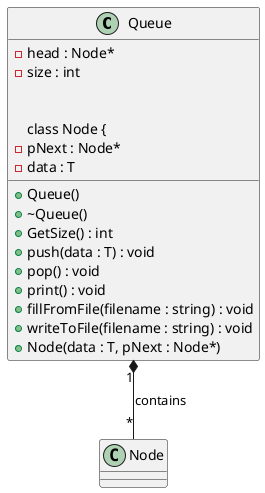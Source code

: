 @startuml

class Queue {
    - head : Node*
    - size : int

    + Queue()
    + ~Queue()
    + GetSize() : int
    + push(data : T) : void
    + pop() : void
    + print() : void
    + fillFromFile(filename : string) : void
    + writeToFile(filename : string) : void

    class Node {
        - pNext : Node*
        - data : T

        + Node(data : T, pNext : Node*)
    }

    Queue "1" *-- "*" Node : contains
}

@enduml
